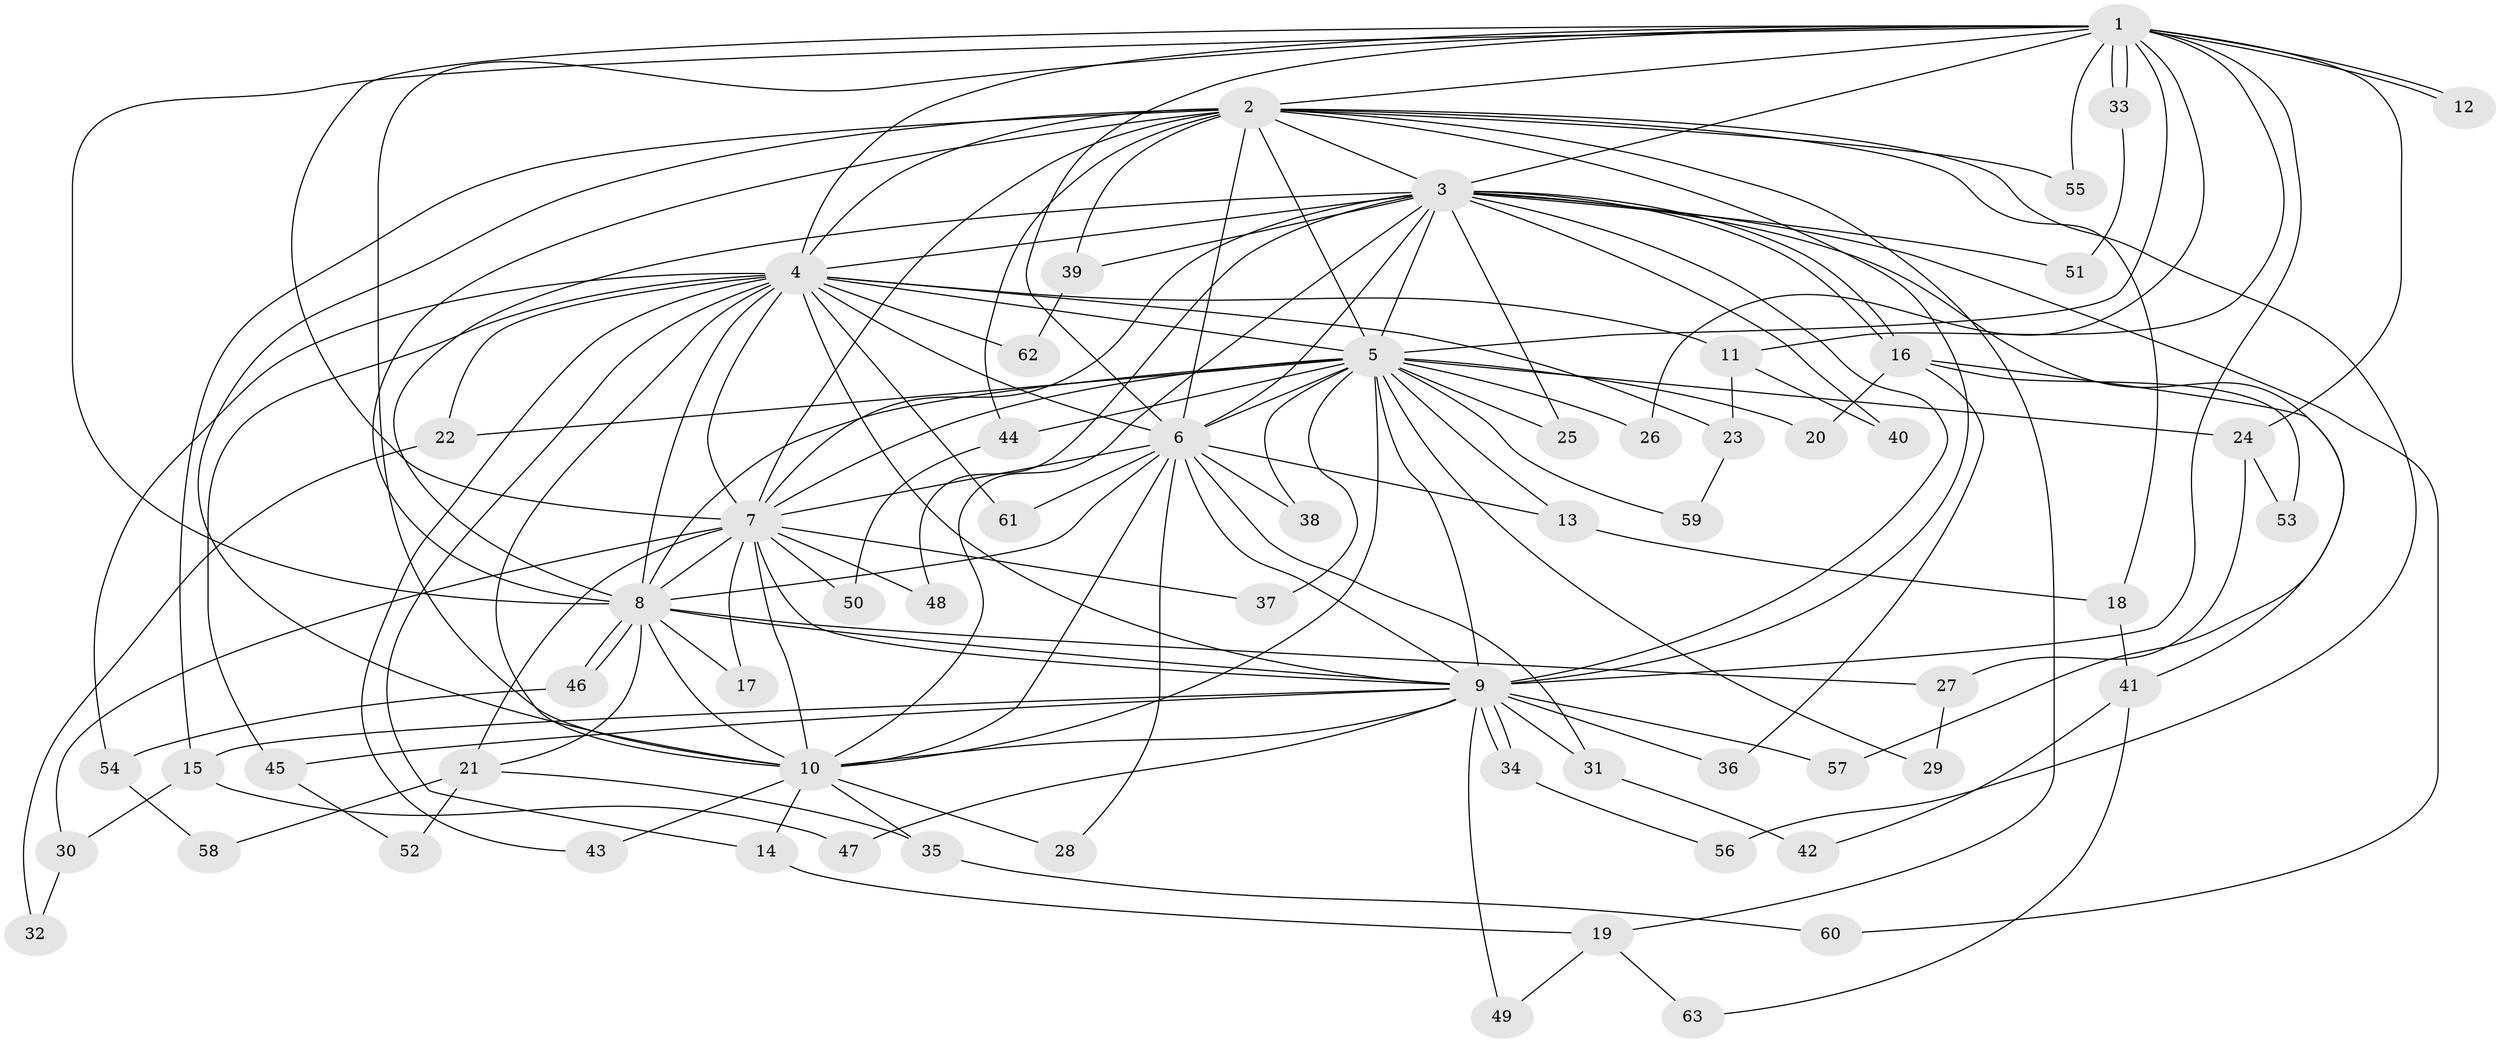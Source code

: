 // coarse degree distribution, {20: 0.023809523809523808, 17: 0.023809523809523808, 21: 0.023809523809523808, 14: 0.023809523809523808, 10: 0.047619047619047616, 11: 0.023809523809523808, 4: 0.09523809523809523, 2: 0.35714285714285715, 3: 0.2857142857142857, 6: 0.023809523809523808, 5: 0.023809523809523808, 1: 0.047619047619047616}
// Generated by graph-tools (version 1.1) at 2025/41/03/06/25 10:41:43]
// undirected, 63 vertices, 151 edges
graph export_dot {
graph [start="1"]
  node [color=gray90,style=filled];
  1;
  2;
  3;
  4;
  5;
  6;
  7;
  8;
  9;
  10;
  11;
  12;
  13;
  14;
  15;
  16;
  17;
  18;
  19;
  20;
  21;
  22;
  23;
  24;
  25;
  26;
  27;
  28;
  29;
  30;
  31;
  32;
  33;
  34;
  35;
  36;
  37;
  38;
  39;
  40;
  41;
  42;
  43;
  44;
  45;
  46;
  47;
  48;
  49;
  50;
  51;
  52;
  53;
  54;
  55;
  56;
  57;
  58;
  59;
  60;
  61;
  62;
  63;
  1 -- 2;
  1 -- 3;
  1 -- 4;
  1 -- 5;
  1 -- 6;
  1 -- 7;
  1 -- 8;
  1 -- 9;
  1 -- 10;
  1 -- 11;
  1 -- 12;
  1 -- 12;
  1 -- 24;
  1 -- 26;
  1 -- 33;
  1 -- 33;
  1 -- 55;
  2 -- 3;
  2 -- 4;
  2 -- 5;
  2 -- 6;
  2 -- 7;
  2 -- 8;
  2 -- 9;
  2 -- 10;
  2 -- 15;
  2 -- 18;
  2 -- 19;
  2 -- 39;
  2 -- 44;
  2 -- 55;
  2 -- 56;
  3 -- 4;
  3 -- 5;
  3 -- 6;
  3 -- 7;
  3 -- 8;
  3 -- 9;
  3 -- 10;
  3 -- 16;
  3 -- 16;
  3 -- 25;
  3 -- 39;
  3 -- 40;
  3 -- 48;
  3 -- 51;
  3 -- 57;
  3 -- 60;
  4 -- 5;
  4 -- 6;
  4 -- 7;
  4 -- 8;
  4 -- 9;
  4 -- 10;
  4 -- 11;
  4 -- 14;
  4 -- 22;
  4 -- 23;
  4 -- 43;
  4 -- 45;
  4 -- 54;
  4 -- 61;
  4 -- 62;
  5 -- 6;
  5 -- 7;
  5 -- 8;
  5 -- 9;
  5 -- 10;
  5 -- 13;
  5 -- 20;
  5 -- 22;
  5 -- 24;
  5 -- 25;
  5 -- 26;
  5 -- 29;
  5 -- 37;
  5 -- 38;
  5 -- 44;
  5 -- 59;
  6 -- 7;
  6 -- 8;
  6 -- 9;
  6 -- 10;
  6 -- 13;
  6 -- 28;
  6 -- 31;
  6 -- 38;
  6 -- 61;
  7 -- 8;
  7 -- 9;
  7 -- 10;
  7 -- 17;
  7 -- 21;
  7 -- 30;
  7 -- 37;
  7 -- 48;
  7 -- 50;
  8 -- 9;
  8 -- 10;
  8 -- 17;
  8 -- 21;
  8 -- 27;
  8 -- 46;
  8 -- 46;
  9 -- 10;
  9 -- 15;
  9 -- 31;
  9 -- 34;
  9 -- 34;
  9 -- 36;
  9 -- 45;
  9 -- 47;
  9 -- 49;
  9 -- 57;
  10 -- 14;
  10 -- 28;
  10 -- 35;
  10 -- 43;
  11 -- 23;
  11 -- 40;
  13 -- 18;
  14 -- 19;
  15 -- 30;
  15 -- 47;
  16 -- 20;
  16 -- 36;
  16 -- 41;
  16 -- 53;
  18 -- 41;
  19 -- 49;
  19 -- 63;
  21 -- 35;
  21 -- 52;
  21 -- 58;
  22 -- 32;
  23 -- 59;
  24 -- 27;
  24 -- 53;
  27 -- 29;
  30 -- 32;
  31 -- 42;
  33 -- 51;
  34 -- 56;
  35 -- 60;
  39 -- 62;
  41 -- 42;
  41 -- 63;
  44 -- 50;
  45 -- 52;
  46 -- 54;
  54 -- 58;
}
